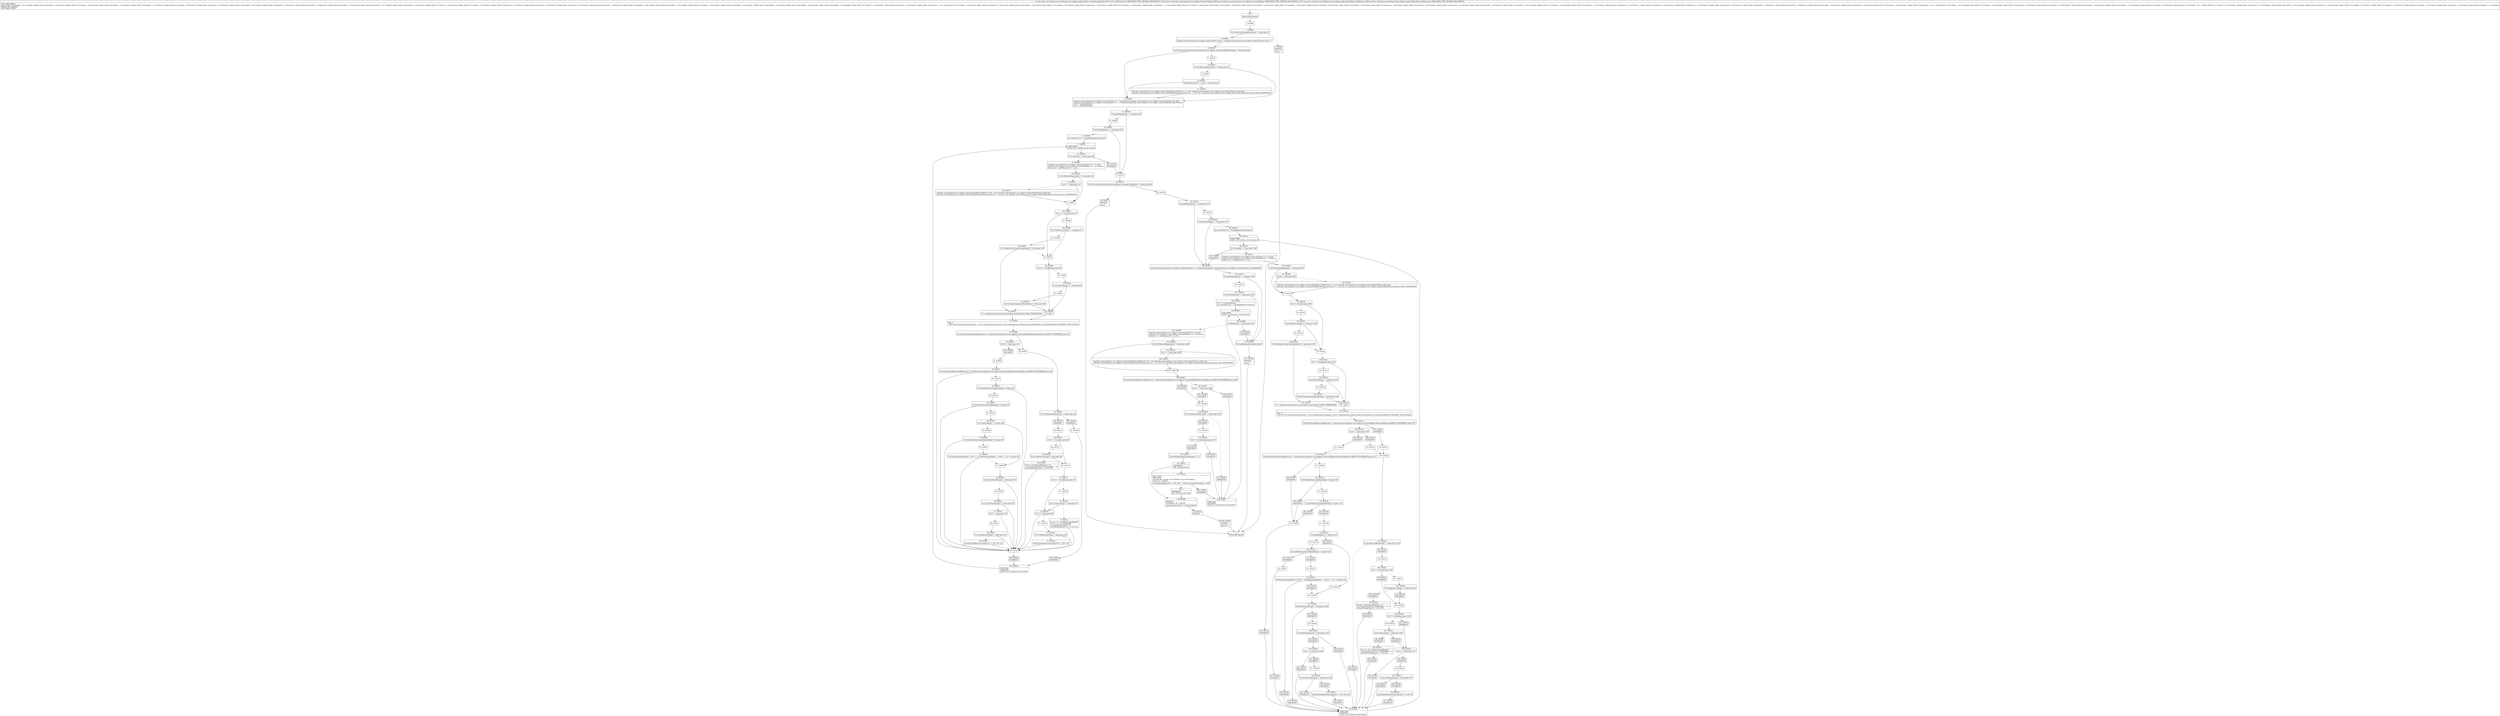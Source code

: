 digraph "CFG forandroidx.constraintlayout.core.widgets.analyzer.Direct.verticalSolvingPass(ILandroidx\/constraintlayout\/core\/widgets\/ConstraintWidget;Landroidx\/constraintlayout\/core\/widgets\/analyzer\/BasicMeasure$Measurer;)V" {
Node_0 [shape=record,label="{0\:\ ?|MTH_ENTER_BLOCK\l}"];
Node_2 [shape=record,label="{2\:\ 0x0000}"];
Node_3 [shape=record,label="{3\:\ 0x0008|if (r19.isVerticalSolvingPassDone() == false) goto L5\l}"];
Node_4 [shape=record,label="{4\:\ 0x000a|RETURN\l|return\l}"];
Node_1 [shape=record,label="{1\:\ ?|MTH_EXIT_BLOCK\l}"];
Node_5 [shape=record,label="{5\:\ 0x000b|androidx.constraintlayout.core.widgets.analyzer.Direct.vcount = androidx.constraintlayout.core.widgets.analyzer.Direct.vcount + 1\l}"];
Node_6 [shape=record,label="{6\:\ 0x0013|if ((r19 instanceof androidx.constraintlayout.core.widgets.ConstraintWidgetContainer) != false) goto L12\l}"];
Node_7 [shape=record,label="{7\:\ 0x0015}"];
Node_8 [shape=record,label="{8\:\ 0x0019|if (r19.isMeasureRequested() == false) goto L12\l}"];
Node_9 [shape=record,label="{9\:\ 0x001b}"];
Node_10 [shape=record,label="{10\:\ 0x0021|if (canMeasure(r18 + 1, r19) == false) goto L12\l}"];
Node_11 [shape=record,label="{11\:\ 0x0023|androidx.constraintlayout.core.widgets.analyzer.BasicMeasure$Measure r2 = new androidx.constraintlayout.core.widgets.analyzer.BasicMeasure.Measure()\landroidx.constraintlayout.core.widgets.ConstraintWidgetContainer.measure(r18 + 1, r19, r20, r2, androidx.constraintlayout.core.widgets.analyzer.BasicMeasure.Measure.SELF_DIMENSIONS)\l}"];
Node_12 [shape=record,label="{12\:\ 0x002f|androidx.constraintlayout.core.widgets.ConstraintAnchor r2 = r19.getAnchor(androidx.constraintlayout.core.widgets.ConstraintAnchor.Type.TOP)\landroidx.constraintlayout.core.widgets.ConstraintAnchor r4 = r19.getAnchor(androidx.constraintlayout.core.widgets.ConstraintAnchor.Type.BOTTOM)\lint r5 = r2.getFinalValue()\lint r6 = r4.getFinalValue()\l}"];
Node_13 [shape=record,label="{13\:\ 0x0049|if (r2.getDependents() == null) goto L85\l}"];
Node_14 [shape=record,label="{14\:\ 0x004b}"];
Node_15 [shape=record,label="{15\:\ 0x004f|if (r2.hasFinalValue() == false) goto L85\l}"];
Node_16 [shape=record,label="{16\:\ 0x0051|java.util.Iterator r7 = r2.getDependents().iterator()\l}"];
Node_17 [shape=record,label="{17\:\ 0x0059|LOOP_START\lLOOP:0: B:17:0x0059\-\>B:187:0x0059\l}"];
Node_18 [shape=record,label="{18\:\ 0x005d|if (r7.hasNext() == false) goto L84\l}"];
Node_19 [shape=record,label="{19\:\ 0x005f|androidx.constraintlayout.core.widgets.ConstraintAnchor r11 = r7.next()\landroidx.constraintlayout.core.widgets.ConstraintWidget r12 = r11.mOwner\lboolean r15 = canMeasure(r18 + 1, r12)\l}"];
Node_20 [shape=record,label="{20\:\ 0x0073|if (r12.isMeasureRequested() == false) goto L23\l}"];
Node_21 [shape=record,label="{21\:\ 0x0075|if (r15 == false) goto L23\l}"];
Node_22 [shape=record,label="{22\:\ 0x0077|androidx.constraintlayout.core.widgets.analyzer.BasicMeasure$Measure r16 = new androidx.constraintlayout.core.widgets.analyzer.BasicMeasure.Measure()\landroidx.constraintlayout.core.widgets.ConstraintWidgetContainer.measure(r18 + 1, r12, r20, r16, androidx.constraintlayout.core.widgets.analyzer.BasicMeasure.Measure.SELF_DIMENSIONS)\l}"];
Node_23 [shape=record,label="{23\:\ 0x0087}"];
Node_24 [shape=record,label="{24\:\ 0x0089|if (r11 != r12.mTop) goto L77\l}"];
Node_25 [shape=record,label="{25\:\ 0x008b}"];
Node_26 [shape=record,label="{26\:\ 0x008f|if (r12.mBottom.mTarget == null) goto L77\l}"];
Node_27 [shape=record,label="{27\:\ 0x0091}"];
Node_28 [shape=record,label="{28\:\ 0x0099|if (r12.mBottom.mTarget.hasFinalValue() != false) goto L29\l}"];
Node_35 [shape=record,label="{35\:\ 0x00af|r3 = androidx.constraintlayout.core.widgets.analyzer.Direct.EARLY_TERMINATION\l}"];
Node_37 [shape=record,label="{37\:\ 0x00b2|PHI: r3 \l  PHI: (r3v16 'bothConnected' boolean) = (r3v10 'bothConnected' boolean), (r3v19 'bothConnected' boolean) binds: [B:36:0x00b1, B:35:0x00af] A[DONT_GENERATE, DONT_INLINE]\l}"];
Node_38 [shape=record,label="{38\:\ 0x00b8|if (r12.getVerticalDimensionBehaviour() != androidx.constraintlayout.core.widgets.ConstraintWidget.DimensionBehaviour.MATCH_CONSTRAINT) goto L57\l}"];
Node_39 [shape=record,label="{39\:\ 0x00ba|if (r15 == false) goto L33\l}"];
Node_185 [shape=record,label="{185\:\ 0x00bd|SYNTHETIC\l}"];
Node_41 [shape=record,label="{41\:\ 0x00bd}"];
Node_42 [shape=record,label="{42\:\ 0x00c3|if (r12.getVerticalDimensionBehaviour() != androidx.constraintlayout.core.widgets.ConstraintWidget.DimensionBehaviour.MATCH_CONSTRAINT) goto L54\l}"];
Node_43 [shape=record,label="{43\:\ 0x00c5}"];
Node_44 [shape=record,label="{44\:\ 0x00c7|if (r12.mMatchConstraintMaxHeight \< 0) goto L54\l}"];
Node_45 [shape=record,label="{45\:\ 0x00c9}"];
Node_46 [shape=record,label="{46\:\ 0x00cb|if (r12.mMatchConstraintMinHeight \< 0) goto L54\l}"];
Node_47 [shape=record,label="{47\:\ 0x00cd}"];
Node_48 [shape=record,label="{48\:\ 0x00d1|if (r12.getVisibility() == 8) goto L46\l}"];
Node_49 [shape=record,label="{49\:\ 0x00d3}"];
Node_50 [shape=record,label="{50\:\ 0x00d5|if (r12.mMatchConstraintDefaultHeight != 0) goto L54\l}"];
Node_51 [shape=record,label="{51\:\ 0x00d7}"];
Node_52 [shape=record,label="{52\:\ 0x00de|if ((r12.getDimensionRatio() \> 0.0f ? 1 : (r12.getDimensionRatio() == 0.0f ? 0 : \-1)) != 0) goto L54\l}"];
Node_53 [shape=record,label="{53\:\ 0x00e0}"];
Node_54 [shape=record,label="{54\:\ 0x00e4|if (r12.isInVerticalChain() != false) goto L54\l}"];
Node_55 [shape=record,label="{55\:\ 0x00e6}"];
Node_56 [shape=record,label="{56\:\ 0x00ea|if (r12.isInVirtualLayout() != false) goto L54\l}"];
Node_57 [shape=record,label="{57\:\ 0x00ec|if (r3 == false) goto L54\l}"];
Node_58 [shape=record,label="{58\:\ 0x00ee}"];
Node_59 [shape=record,label="{59\:\ 0x00f2|if (r12.isInVerticalChain() != false) goto L54\l}"];
Node_60 [shape=record,label="{60\:\ 0x00f4|solveVerticalMatchConstraint(r18 + 1, r19, r20, r12)\l}"];
Node_78 [shape=record,label="{78\:\ 0x0150}"];
Node_188 [shape=record,label="{188\:\ 0x0059|SYNTHETIC\l}"];
Node_187 [shape=record,label="{187\:\ 0x0059|LOOP_END\lSYNTHETIC\lLOOP:0: B:17:0x0059\-\>B:187:0x0059\l}"];
Node_61 [shape=record,label="{61\:\ 0x00fa}"];
Node_62 [shape=record,label="{62\:\ 0x00fe|if (r12.isMeasureRequested() == false) goto L62\l}"];
Node_184 [shape=record,label="{184\:\ 0x0100|SYNTHETIC\l}"];
Node_63 [shape=record,label="{63\:\ 0x0100}"];
Node_189 [shape=record,label="{189\:\ 0x0059|SYNTHETIC\l}"];
Node_186 [shape=record,label="{186\:\ 0x0103|SYNTHETIC\l}"];
Node_64 [shape=record,label="{64\:\ 0x0103}"];
Node_65 [shape=record,label="{65\:\ 0x0105|if (r11 != r12.mTop) goto L68\l}"];
Node_66 [shape=record,label="{66\:\ 0x0107}"];
Node_67 [shape=record,label="{67\:\ 0x010b|if (r12.mBottom.mTarget != null) goto L68\l}"];
Node_68 [shape=record,label="{68\:\ 0x010d|int r8 = r12.mTop.getMargin() + r5\lr12.setFinalVertical(r8, r12.getHeight() + r8)\lverticalSolvingPass(r18 + 1, r12, r20)\l}"];
Node_69 [shape=record,label="{69\:\ 0x0122}"];
Node_70 [shape=record,label="{70\:\ 0x0124|if (r11 != r12.mBottom) goto L73\l}"];
Node_71 [shape=record,label="{71\:\ 0x0126}"];
Node_72 [shape=record,label="{72\:\ 0x012a|if (r12.mTop.mTarget != null) goto L73\l}"];
Node_73 [shape=record,label="{73\:\ 0x012c|int r8 = r5 \- r12.mBottom.getMargin()\lint r10 = r8 \- r12.getHeight()\lr12.setFinalVertical(r10, r8)\lverticalSolvingPass(r18 + 1, r12, r20)\l}"];
Node_74 [shape=record,label="{74\:\ 0x0143|if (r3 == false) goto L54\l}"];
Node_75 [shape=record,label="{75\:\ 0x0145}"];
Node_76 [shape=record,label="{76\:\ 0x0149|if (r12.isInVerticalChain() != false) goto L54\l}"];
Node_77 [shape=record,label="{77\:\ 0x014b|solveVerticalCenterConstraints(r18 + 1, r20, r12)\l}"];
Node_29 [shape=record,label="{29\:\ 0x009b}"];
Node_30 [shape=record,label="{30\:\ 0x009d|if (r11 != r12.mBottom) goto L83\l}"];
Node_31 [shape=record,label="{31\:\ 0x009f}"];
Node_32 [shape=record,label="{32\:\ 0x00a3|if (r12.mTop.mTarget == null) goto L83\l}"];
Node_33 [shape=record,label="{33\:\ 0x00a5}"];
Node_34 [shape=record,label="{34\:\ 0x00ad|if (r12.mTop.mTarget.hasFinalValue() == false) goto L83\l}"];
Node_36 [shape=record,label="{36\:\ 0x00b1|r3 = false\l}"];
Node_183 [shape=record,label="{183\:\ 0x0153|SYNTHETIC\l}"];
Node_79 [shape=record,label="{79\:\ 0x0153}"];
Node_80 [shape=record,label="{80\:\ 0x0155|if ((r19 instanceof androidx.constraintlayout.core.widgets.Guideline) == false) goto L88\l}"];
Node_81 [shape=record,label="{81\:\ 0x0157|RETURN\l|return\l}"];
Node_82 [shape=record,label="{82\:\ 0x0158}"];
Node_83 [shape=record,label="{83\:\ 0x015c|if (r4.getDependents() == null) goto L197\l}"];
Node_84 [shape=record,label="{84\:\ 0x015e}"];
Node_85 [shape=record,label="{85\:\ 0x0162|if (r4.hasFinalValue() == false) goto L197\l}"];
Node_86 [shape=record,label="{86\:\ 0x0164|java.util.Iterator r3 = r4.getDependents().iterator()\l}"];
Node_87 [shape=record,label="{87\:\ 0x016c|LOOP_START\lLOOP:1: B:87:0x016c\-\>B:215:0x016c\l}"];
Node_88 [shape=record,label="{88\:\ 0x0170|if (r3.hasNext() == false) goto L196\l}"];
Node_89 [shape=record,label="{89\:\ 0x0172|androidx.constraintlayout.core.widgets.ConstraintAnchor r7 = r3.next()\landroidx.constraintlayout.core.widgets.ConstraintWidget r8 = r7.mOwner\lboolean r10 = canMeasure(r18 + 1, r8)\l}"];
Node_90 [shape=record,label="{90\:\ 0x0184|if (r8.isMeasureRequested() == false) goto L99\l}"];
Node_91 [shape=record,label="{91\:\ 0x0186|if (r10 == false) goto L99\l}"];
Node_92 [shape=record,label="{92\:\ 0x0188|androidx.constraintlayout.core.widgets.analyzer.BasicMeasure$Measure r11 = new androidx.constraintlayout.core.widgets.analyzer.BasicMeasure.Measure()\landroidx.constraintlayout.core.widgets.ConstraintWidgetContainer.measure(r18 + 1, r8, r20, r11, androidx.constraintlayout.core.widgets.analyzer.BasicMeasure.Measure.SELF_DIMENSIONS)\l}"];
Node_93 [shape=record,label="{93\:\ 0x0194}"];
Node_94 [shape=record,label="{94\:\ 0x0198|if (r7 != r8.mTop) goto L189\l}"];
Node_95 [shape=record,label="{95\:\ 0x019a}"];
Node_96 [shape=record,label="{96\:\ 0x019e|if (r8.mBottom.mTarget == null) goto L189\l}"];
Node_97 [shape=record,label="{97\:\ 0x01a0}"];
Node_98 [shape=record,label="{98\:\ 0x01a8|if (r8.mBottom.mTarget.hasFinalValue() != false) goto L105\l}"];
Node_105 [shape=record,label="{105\:\ 0x01be|r13 = androidx.constraintlayout.core.widgets.analyzer.Direct.EARLY_TERMINATION\l}"];
Node_107 [shape=record,label="{107\:\ 0x01c1|PHI: r13 \l  PHI: (r13v10 'bothConnected' boolean) = (r13v4 'bothConnected' boolean), (r13v11 'bothConnected' boolean) binds: [B:106:0x01c0, B:105:0x01be] A[DONT_GENERATE, DONT_INLINE]\l}"];
Node_108 [shape=record,label="{108\:\ 0x01c7|if (r8.getVerticalDimensionBehaviour() != androidx.constraintlayout.core.widgets.ConstraintWidget.DimensionBehaviour.MATCH_CONSTRAINT) goto L187\l}"];
Node_109 [shape=record,label="{109\:\ 0x01c9|if (r10 == false) goto L109\l}"];
Node_190 [shape=record,label="{190\:\ 0x01cd|SYNTHETIC\l}"];
Node_111 [shape=record,label="{111\:\ 0x01cd}"];
Node_112 [shape=record,label="{112\:\ 0x01d3|if (r8.getVerticalDimensionBehaviour() != androidx.constraintlayout.core.widgets.ConstraintWidget.DimensionBehaviour.MATCH_CONSTRAINT) goto L153\l}"];
Node_113 [shape=record,label="{113\:\ 0x01d5}"];
Node_114 [shape=record,label="{114\:\ 0x01d7|if (r8.mMatchConstraintMaxHeight \< 0) goto L152\l}"];
Node_115 [shape=record,label="{115\:\ 0x01d9}"];
Node_116 [shape=record,label="{116\:\ 0x01db|if (r8.mMatchConstraintMinHeight \< 0) goto L116\l}"];
Node_205 [shape=record,label="{205\:\ 0x020f|SYNTHETIC\l}"];
Node_134 [shape=record,label="{134\:\ 0x020f}"];
Node_216 [shape=record,label="{216\:\ 0x016c|SYNTHETIC\l}"];
Node_215 [shape=record,label="{215\:\ 0x016c|LOOP_END\lSYNTHETIC\lLOOP:1: B:87:0x016c\-\>B:215:0x016c\l}"];
Node_214 [shape=record,label="{214\:\ 0x01dd|SYNTHETIC\l}"];
Node_117 [shape=record,label="{117\:\ 0x01dd}"];
Node_118 [shape=record,label="{118\:\ 0x01e1|if (r8.getVisibility() == 8) goto L150\l}"];
Node_119 [shape=record,label="{119\:\ 0x01e3}"];
Node_120 [shape=record,label="{120\:\ 0x01e5|if (r8.mMatchConstraintDefaultHeight != 0) goto L125\l}"];
Node_207 [shape=record,label="{207\:\ 0x01f1|SYNTHETIC\l}"];
Node_124 [shape=record,label="{124\:\ 0x01f1}"];
Node_217 [shape=record,label="{217\:\ 0x016c|SYNTHETIC\l}"];
Node_213 [shape=record,label="{213\:\ 0x01e7|SYNTHETIC\l}"];
Node_121 [shape=record,label="{121\:\ 0x01e7}"];
Node_122 [shape=record,label="{122\:\ 0x01ee|if ((r8.getDimensionRatio() \> 0.0f ? 1 : (r8.getDimensionRatio() == 0.0f ? 0 : \-1)) != 0) goto L149\l}"];
Node_208 [shape=record,label="{208\:\ 0x01f5|SYNTHETIC\l}"];
Node_126 [shape=record,label="{126\:\ 0x01f5}"];
Node_127 [shape=record,label="{127\:\ 0x01f9|if (r8.isInVerticalChain() != false) goto L148\l}"];
Node_209 [shape=record,label="{209\:\ 0x01fb|SYNTHETIC\l}"];
Node_128 [shape=record,label="{128\:\ 0x01fb}"];
Node_129 [shape=record,label="{129\:\ 0x01ff|if (r8.isInVirtualLayout() != false) goto L147\l}"];
Node_210 [shape=record,label="{210\:\ 0x0201|SYNTHETIC\l}"];
Node_130 [shape=record,label="{130\:\ 0x0201|if (r13 == false) goto L146\l}"];
Node_211 [shape=record,label="{211\:\ 0x0203|SYNTHETIC\l}"];
Node_131 [shape=record,label="{131\:\ 0x0203}"];
Node_132 [shape=record,label="{132\:\ 0x0207|if (r8.isInVerticalChain() != false) goto L145\l}"];
Node_212 [shape=record,label="{212\:\ 0x0209|SYNTHETIC\l}"];
Node_133 [shape=record,label="{133\:\ 0x0209|solveVerticalMatchConstraint(r18 + 1, r19, r20, r8)\l}"];
Node_223 [shape=record,label="{223\:\ 0x016c|SYNTHETIC\l}"];
Node_222 [shape=record,label="{222\:\ 0x016c|SYNTHETIC\l}"];
Node_221 [shape=record,label="{221\:\ 0x016c|SYNTHETIC\l}"];
Node_220 [shape=record,label="{220\:\ 0x016c|SYNTHETIC\l}"];
Node_219 [shape=record,label="{219\:\ 0x016c|SYNTHETIC\l}"];
Node_218 [shape=record,label="{218\:\ 0x016c|SYNTHETIC\l}"];
Node_206 [shape=record,label="{206\:\ 0x01f4|SYNTHETIC\l}"];
Node_125 [shape=record,label="{125\:\ 0x01f4}"];
Node_204 [shape=record,label="{204\:\ 0x020f|SYNTHETIC\l}"];
Node_203 [shape=record,label="{203\:\ 0x020f|SYNTHETIC\l}"];
Node_202 [shape=record,label="{202\:\ 0x01cb|SYNTHETIC\l}"];
Node_110 [shape=record,label="{110\:\ 0x01cb}"];
Node_136 [shape=record,label="{136\:\ 0x0212}"];
Node_137 [shape=record,label="{137\:\ 0x0216|if (r8.isMeasureRequested() == false) goto L158\l}"];
Node_191 [shape=record,label="{191\:\ 0x021a|SYNTHETIC\l}"];
Node_139 [shape=record,label="{139\:\ 0x021a}"];
Node_140 [shape=record,label="{140\:\ 0x021c|if (r7 != r8.mTop) goto L185\l}"];
Node_141 [shape=record,label="{141\:\ 0x021e}"];
Node_142 [shape=record,label="{142\:\ 0x0222|if (r8.mBottom.mTarget != null) goto L163\l}"];
Node_194 [shape=record,label="{194\:\ 0x0239|SYNTHETIC\l}"];
Node_144 [shape=record,label="{144\:\ 0x0239}"];
Node_145 [shape=record,label="{145\:\ 0x023b|if (r7 != r8.mBottom) goto L181\l}"];
Node_146 [shape=record,label="{146\:\ 0x023d}"];
Node_147 [shape=record,label="{147\:\ 0x0241|if (r8.mTop.mTarget != null) goto L168\l}"];
Node_195 [shape=record,label="{195\:\ 0x025a|SYNTHETIC\l}"];
Node_149 [shape=record,label="{149\:\ 0x025a|if (r13 == false) goto L177\l}"];
Node_199 [shape=record,label="{199\:\ 0x025c|SYNTHETIC\l}"];
Node_150 [shape=record,label="{150\:\ 0x025c}"];
Node_151 [shape=record,label="{151\:\ 0x0260|if (r8.isInVerticalChain() != false) goto L176\l}"];
Node_200 [shape=record,label="{200\:\ 0x0262|SYNTHETIC\l}"];
Node_152 [shape=record,label="{152\:\ 0x0262|solveVerticalCenterConstraints(r18 + 1, r20, r8)\l}"];
Node_227 [shape=record,label="{227\:\ 0x016c|SYNTHETIC\l}"];
Node_226 [shape=record,label="{226\:\ 0x016c|SYNTHETIC\l}"];
Node_225 [shape=record,label="{225\:\ 0x016c|SYNTHETIC\l}"];
Node_198 [shape=record,label="{198\:\ 0x0243|SYNTHETIC\l}"];
Node_148 [shape=record,label="{148\:\ 0x0243|int r12 = r6 \- r8.mBottom.getMargin()\lr8.setFinalVertical(r12 \- r8.getHeight(), r12)\lverticalSolvingPass(r18 + 1, r8, r20)\l}"];
Node_228 [shape=record,label="{228\:\ 0x016c|SYNTHETIC\l}"];
Node_197 [shape=record,label="{197\:\ 0x025a|SYNTHETIC\l}"];
Node_196 [shape=record,label="{196\:\ 0x0224|SYNTHETIC\l}"];
Node_143 [shape=record,label="{143\:\ 0x0224|int r14 = r8.mTop.getMargin() + r6\lr8.setFinalVertical(r14, r8.getHeight() + r14)\lverticalSolvingPass(r18 + 1, r8, r20)\l}"];
Node_229 [shape=record,label="{229\:\ 0x016c|SYNTHETIC\l}"];
Node_193 [shape=record,label="{193\:\ 0x0239|SYNTHETIC\l}"];
Node_224 [shape=record,label="{224\:\ 0x016c|SYNTHETIC\l}"];
Node_201 [shape=record,label="{201\:\ 0x0211|SYNTHETIC\l}"];
Node_135 [shape=record,label="{135\:\ 0x0211}"];
Node_99 [shape=record,label="{99\:\ 0x01aa}"];
Node_100 [shape=record,label="{100\:\ 0x01ac|if (r7 != r8.mBottom) goto L195\l}"];
Node_101 [shape=record,label="{101\:\ 0x01ae}"];
Node_102 [shape=record,label="{102\:\ 0x01b2|if (r8.mTop.mTarget == null) goto L195\l}"];
Node_103 [shape=record,label="{103\:\ 0x01b4}"];
Node_104 [shape=record,label="{104\:\ 0x01bc|if (r8.mTop.mTarget.hasFinalValue() == false) goto L195\l}"];
Node_106 [shape=record,label="{106\:\ 0x01c0|r13 = false\l}"];
Node_192 [shape=record,label="{192\:\ 0x0269|SYNTHETIC\l}"];
Node_154 [shape=record,label="{154\:\ 0x0269|androidx.constraintlayout.core.widgets.ConstraintAnchor r3 = r19.getAnchor(androidx.constraintlayout.core.widgets.ConstraintAnchor.Type.BASELINE)\l}"];
Node_155 [shape=record,label="{155\:\ 0x0273|if (r3.getDependents() == null) goto L232\l}"];
Node_156 [shape=record,label="{156\:\ 0x0275}"];
Node_157 [shape=record,label="{157\:\ 0x0279|if (r3.hasFinalValue() == false) goto L232\l}"];
Node_158 [shape=record,label="{158\:\ 0x027b|int r7 = r3.getFinalValue()\ljava.util.Iterator r8 = r3.getDependents().iterator()\l}"];
Node_159 [shape=record,label="{159\:\ 0x0287|LOOP_START\lLOOP:2: B:159:0x0287\-\>B:235:0x0287\l}"];
Node_160 [shape=record,label="{160\:\ 0x028b|if (r8.hasNext() == false) goto L231\l}"];
Node_161 [shape=record,label="{161\:\ 0x028d|androidx.constraintlayout.core.widgets.ConstraintAnchor r9 = r8.next()\landroidx.constraintlayout.core.widgets.ConstraintWidget r10 = r9.mOwner\lboolean r11 = canMeasure(r18 + 1, r10)\l}"];
Node_162 [shape=record,label="{162\:\ 0x029f|if (r10.isMeasureRequested() == false) goto L208\l}"];
Node_163 [shape=record,label="{163\:\ 0x02a1|if (r11 == false) goto L208\l}"];
Node_164 [shape=record,label="{164\:\ 0x02a3|androidx.constraintlayout.core.widgets.analyzer.BasicMeasure$Measure r12 = new androidx.constraintlayout.core.widgets.analyzer.BasicMeasure.Measure()\landroidx.constraintlayout.core.widgets.ConstraintWidgetContainer.measure(r18 + 1, r10, r20, r12, androidx.constraintlayout.core.widgets.analyzer.BasicMeasure.Measure.SELF_DIMENSIONS)\l}"];
Node_165 [shape=record,label="{165\:\ 0x02af}"];
Node_166 [shape=record,label="{166\:\ 0x02b5|if (r10.getVerticalDimensionBehaviour() != androidx.constraintlayout.core.widgets.ConstraintWidget.DimensionBehaviour.MATCH_CONSTRAINT) goto L230\l}"];
Node_167 [shape=record,label="{167\:\ 0x02b7|if (r11 == false) goto L229\l}"];
Node_231 [shape=record,label="{231\:\ 0x02b9|SYNTHETIC\l}"];
Node_168 [shape=record,label="{168\:\ 0x02b9}"];
Node_169 [shape=record,label="{169\:\ 0x02bd|if (r10.isMeasureRequested() == false) goto L214\l}"];
Node_233 [shape=record,label="{233\:\ 0x02c0|SYNTHETIC\l}"];
Node_171 [shape=record,label="{171\:\ 0x02c0}"];
Node_172 [shape=record,label="{172\:\ 0x02c2|if (r9 != r10.mBaseline) goto L227\l}"];
Node_234 [shape=record,label="{234\:\ 0x02c4|SYNTHETIC\l}"];
Node_173 [shape=record,label="{173\:\ 0x02c4|r10.setFinalBaseline(r9.getMargin() + r7)\l}"];
Node_181 [shape=record,label="{181\:\ 0x02ce|SYNTHETIC\lEXC_TOP_SPLITTER\l}"];
Node_174 [shape=record,label="{174\:\ 0x02ce|TRY_ENTER\lTRY_LEAVE\lTryCatch #0 \{, blocks: (B:174:0x02ce), top: B:181:0x02ce \}\lCatch: all \-\> 0x02d6\l|verticalSolvingPass(r18 + 1, r10, r20)     \/\/ Catch: java.lang.Throwable \-\> L2d6\l}"];
Node_182 [shape=record,label="{182\:\ ?|SYNTHETIC\lEXC_BOTTOM_SPLITTER\l}"];
Node_239 [shape=record,label="{239\:\ 0x0287|SYNTHETIC\l}"];
Node_235 [shape=record,label="{235\:\ 0x0287|LOOP_END\lSYNTHETIC\lLOOP:2: B:159:0x0287\-\>B:235:0x0287\l}"];
Node_178 [shape=record,label="{178\:\ 0x02d6|REMOVE\lExcHandler: all \-\> 0x02d6\l|java.lang.Throwable r0 = move\-exception\l}"];
Node_179 [shape=record,label="{179\:\ 0x02d7|REMOVE\l}"];
Node_180 [shape=record,label="{180\:\ 0x02d8|REMOVE\l|throw r0\l}"];
Node_238 [shape=record,label="{238\:\ 0x0287|SYNTHETIC\l}"];
Node_237 [shape=record,label="{237\:\ 0x0287|SYNTHETIC\l}"];
Node_236 [shape=record,label="{236\:\ 0x0287|SYNTHETIC\l}"];
Node_230 [shape=record,label="{230\:\ 0x02b9|SYNTHETIC\l}"];
Node_232 [shape=record,label="{232\:\ 0x02d2|SYNTHETIC\l}"];
Node_176 [shape=record,label="{176\:\ 0x02d2|r19.markVerticalSolvingPassDone()\l}"];
Node_177 [shape=record,label="{177\:\ 0x02d5|RETURN\l|return\l}"];
MethodNode[shape=record,label="{private static void androidx.constraintlayout.core.widgets.analyzer.Direct.verticalSolvingPass((r18v0 'level' int A[D('level' int), IMMUTABLE_TYPE, METHOD_ARGUMENT]), (r19v0 'layout' androidx.constraintlayout.core.widgets.ConstraintWidget A[D('layout' androidx.constraintlayout.core.widgets.ConstraintWidget), IMMUTABLE_TYPE, METHOD_ARGUMENT]), (r20v0 'measurer' androidx.constraintlayout.core.widgets.analyzer.BasicMeasure$Measurer A[D('measurer' androidx.constraintlayout.core.widgets.analyzer.BasicMeasure$Measurer), IMMUTABLE_TYPE, METHOD_ARGUMENT]))  | USE_LINES_HINTS\lBACK_EDGE: B:78:0x0150 \-\> B:17:0x0059, CROSS_EDGE: B:59:0x00f2 \-\> B:78:0x0150, CROSS_EDGE: B:57:0x00ec \-\> B:78:0x0150, CROSS_EDGE: B:56:0x00ea \-\> B:78:0x0150, CROSS_EDGE: B:54:0x00e4 \-\> B:78:0x0150, CROSS_EDGE: B:52:0x00de \-\> B:78:0x0150, CROSS_EDGE: B:50:0x00d5 \-\> B:78:0x0150, CROSS_EDGE: B:48:0x00d1 \-\> B:53:0x00e0, CROSS_EDGE: B:46:0x00cb \-\> B:78:0x0150, CROSS_EDGE: B:44:0x00c7 \-\> B:78:0x0150, CROSS_EDGE: B:42:0x00c3 \-\> B:78:0x0150, BACK_EDGE: B:63:0x0100 \-\> B:17:0x0059, CROSS_EDGE: B:68:0x010d \-\> B:78:0x0150, CROSS_EDGE: B:73:0x012c \-\> B:78:0x0150, CROSS_EDGE: B:77:0x014b \-\> B:78:0x0150, CROSS_EDGE: B:76:0x0149 \-\> B:78:0x0150, CROSS_EDGE: B:74:0x0143 \-\> B:78:0x0150, CROSS_EDGE: B:70:0x0124 \-\> B:74:0x0143, CROSS_EDGE: B:65:0x0105 \-\> B:69:0x0122, CROSS_EDGE: B:38:0x00b8 \-\> B:61:0x00fa, CROSS_EDGE: B:36:0x00b1 \-\> B:37:0x00b2, CROSS_EDGE: B:32:0x00a3 \-\> B:36:0x00b1, CROSS_EDGE: B:30:0x009d \-\> B:36:0x00b1, CROSS_EDGE: B:28:0x0099 \-\> B:35:0x00af, CROSS_EDGE: B:26:0x008f \-\> B:29:0x009b, CROSS_EDGE: B:24:0x0089 \-\> B:29:0x009b, CROSS_EDGE: B:21:0x0075 \-\> B:23:0x0087, CROSS_EDGE: B:20:0x0073 \-\> B:23:0x0087, CROSS_EDGE: B:81:0x0157 \-\> B:1:?, BACK_EDGE: B:143:0x0224 \-\> B:87:0x016c, BACK_EDGE: B:148:0x0243 \-\> B:87:0x016c, BACK_EDGE: B:152:0x0262 \-\> B:87:0x016c, BACK_EDGE: B:151:0x0260 \-\> B:87:0x016c, BACK_EDGE: B:149:0x025a \-\> B:87:0x016c, CROSS_EDGE: B:145:0x023b \-\> B:149:0x025a, CROSS_EDGE: B:140:0x021c \-\> B:144:0x0239, BACK_EDGE: B:137:0x0216 \-\> B:87:0x016c, BACK_EDGE: B:133:0x0209 \-\> B:87:0x016c, BACK_EDGE: B:132:0x0207 \-\> B:87:0x016c, BACK_EDGE: B:130:0x0201 \-\> B:87:0x016c, BACK_EDGE: B:129:0x01ff \-\> B:87:0x016c, BACK_EDGE: B:127:0x01f9 \-\> B:87:0x016c, BACK_EDGE: B:122:0x01ee \-\> B:87:0x016c, BACK_EDGE: B:124:0x01f1 \-\> B:87:0x016c, CROSS_EDGE: B:125:0x01f4 \-\> B:126:0x01f5, BACK_EDGE: B:134:0x020f \-\> B:87:0x016c, CROSS_EDGE: B:114:0x01d7 \-\> B:134:0x020f, CROSS_EDGE: B:112:0x01d3 \-\> B:134:0x020f, CROSS_EDGE: B:135:0x0211 \-\> B:136:0x0212, CROSS_EDGE: B:106:0x01c0 \-\> B:107:0x01c1, CROSS_EDGE: B:102:0x01b2 \-\> B:106:0x01c0, CROSS_EDGE: B:100:0x01ac \-\> B:106:0x01c0, CROSS_EDGE: B:98:0x01a8 \-\> B:105:0x01be, CROSS_EDGE: B:96:0x019e \-\> B:99:0x01aa, CROSS_EDGE: B:94:0x0198 \-\> B:99:0x01aa, CROSS_EDGE: B:91:0x0186 \-\> B:93:0x0194, CROSS_EDGE: B:90:0x0184 \-\> B:93:0x0194, BACK_EDGE: B:174:0x02ce \-\> B:159:0x0287, CROSS_EDGE: B:180:0x02d8 \-\> B:1:?, CROSS_EDGE: B:181:0x02ce \-\> B:178:0x02d6, BACK_EDGE: B:172:0x02c2 \-\> B:159:0x0287, BACK_EDGE: B:169:0x02bd \-\> B:159:0x0287, BACK_EDGE: B:167:0x02b7 \-\> B:159:0x0287, CROSS_EDGE: B:166:0x02b5 \-\> B:168:0x02b9, CROSS_EDGE: B:163:0x02a1 \-\> B:165:0x02af, CROSS_EDGE: B:162:0x029f \-\> B:165:0x02af, CROSS_EDGE: B:177:0x02d5 \-\> B:1:?, CROSS_EDGE: B:157:0x0279 \-\> B:176:0x02d2, CROSS_EDGE: B:155:0x0273 \-\> B:176:0x02d2, CROSS_EDGE: B:85:0x0162 \-\> B:154:0x0269, CROSS_EDGE: B:83:0x015c \-\> B:154:0x0269, CROSS_EDGE: B:15:0x004f \-\> B:79:0x0153, CROSS_EDGE: B:13:0x0049 \-\> B:79:0x0153, CROSS_EDGE: B:10:0x0021 \-\> B:12:0x002f, CROSS_EDGE: B:8:0x0019 \-\> B:12:0x002f, CROSS_EDGE: B:6:0x0013 \-\> B:12:0x002f\lINLINE_NOT_NEEDED\lTYPE_VARS: EMPTY\l}"];
MethodNode -> Node_0;Node_0 -> Node_2;
Node_2 -> Node_3;
Node_3 -> Node_4[style=dashed];
Node_3 -> Node_5;
Node_4 -> Node_1;
Node_5 -> Node_6;
Node_6 -> Node_7[style=dashed];
Node_6 -> Node_12;
Node_7 -> Node_8;
Node_8 -> Node_9[style=dashed];
Node_8 -> Node_12;
Node_9 -> Node_10;
Node_10 -> Node_11[style=dashed];
Node_10 -> Node_12;
Node_11 -> Node_12;
Node_12 -> Node_13;
Node_13 -> Node_14[style=dashed];
Node_13 -> Node_79;
Node_14 -> Node_15;
Node_15 -> Node_16[style=dashed];
Node_15 -> Node_79;
Node_16 -> Node_17;
Node_17 -> Node_18;
Node_18 -> Node_19[style=dashed];
Node_18 -> Node_183;
Node_19 -> Node_20;
Node_20 -> Node_21[style=dashed];
Node_20 -> Node_23;
Node_21 -> Node_22[style=dashed];
Node_21 -> Node_23;
Node_22 -> Node_23;
Node_23 -> Node_24;
Node_24 -> Node_25[style=dashed];
Node_24 -> Node_29;
Node_25 -> Node_26;
Node_26 -> Node_27[style=dashed];
Node_26 -> Node_29;
Node_27 -> Node_28;
Node_28 -> Node_29[style=dashed];
Node_28 -> Node_35;
Node_35 -> Node_37;
Node_37 -> Node_38;
Node_38 -> Node_39[style=dashed];
Node_38 -> Node_61;
Node_39 -> Node_61[style=dashed];
Node_39 -> Node_185;
Node_185 -> Node_41;
Node_41 -> Node_42;
Node_42 -> Node_43[style=dashed];
Node_42 -> Node_78;
Node_43 -> Node_44;
Node_44 -> Node_45[style=dashed];
Node_44 -> Node_78;
Node_45 -> Node_46;
Node_46 -> Node_47[style=dashed];
Node_46 -> Node_78;
Node_47 -> Node_48;
Node_48 -> Node_49[style=dashed];
Node_48 -> Node_53;
Node_49 -> Node_50;
Node_50 -> Node_51[style=dashed];
Node_50 -> Node_78;
Node_51 -> Node_52;
Node_52 -> Node_53[style=dashed];
Node_52 -> Node_78;
Node_53 -> Node_54;
Node_54 -> Node_55[style=dashed];
Node_54 -> Node_78;
Node_55 -> Node_56;
Node_56 -> Node_57[style=dashed];
Node_56 -> Node_78;
Node_57 -> Node_58[style=dashed];
Node_57 -> Node_78;
Node_58 -> Node_59;
Node_59 -> Node_60[style=dashed];
Node_59 -> Node_78;
Node_60 -> Node_78;
Node_78 -> Node_188;
Node_188 -> Node_187;
Node_187 -> Node_17;
Node_61 -> Node_62;
Node_62 -> Node_184[style=dashed];
Node_62 -> Node_186;
Node_184 -> Node_63;
Node_63 -> Node_189;
Node_189 -> Node_187;
Node_186 -> Node_64;
Node_64 -> Node_65;
Node_65 -> Node_66[style=dashed];
Node_65 -> Node_69;
Node_66 -> Node_67;
Node_67 -> Node_68[style=dashed];
Node_67 -> Node_69;
Node_68 -> Node_78;
Node_69 -> Node_70;
Node_70 -> Node_71[style=dashed];
Node_70 -> Node_74;
Node_71 -> Node_72;
Node_72 -> Node_73[style=dashed];
Node_72 -> Node_74;
Node_73 -> Node_78;
Node_74 -> Node_75[style=dashed];
Node_74 -> Node_78;
Node_75 -> Node_76;
Node_76 -> Node_77[style=dashed];
Node_76 -> Node_78;
Node_77 -> Node_78;
Node_29 -> Node_30;
Node_30 -> Node_31[style=dashed];
Node_30 -> Node_36;
Node_31 -> Node_32;
Node_32 -> Node_33[style=dashed];
Node_32 -> Node_36;
Node_33 -> Node_34;
Node_34 -> Node_35[style=dashed];
Node_34 -> Node_36;
Node_36 -> Node_37;
Node_183 -> Node_79;
Node_79 -> Node_80;
Node_80 -> Node_81[style=dashed];
Node_80 -> Node_82;
Node_81 -> Node_1;
Node_82 -> Node_83;
Node_83 -> Node_84[style=dashed];
Node_83 -> Node_154;
Node_84 -> Node_85;
Node_85 -> Node_86[style=dashed];
Node_85 -> Node_154;
Node_86 -> Node_87;
Node_87 -> Node_88;
Node_88 -> Node_89[style=dashed];
Node_88 -> Node_192;
Node_89 -> Node_90;
Node_90 -> Node_91[style=dashed];
Node_90 -> Node_93;
Node_91 -> Node_92[style=dashed];
Node_91 -> Node_93;
Node_92 -> Node_93;
Node_93 -> Node_94;
Node_94 -> Node_95[style=dashed];
Node_94 -> Node_99;
Node_95 -> Node_96;
Node_96 -> Node_97[style=dashed];
Node_96 -> Node_99;
Node_97 -> Node_98;
Node_98 -> Node_99[style=dashed];
Node_98 -> Node_105;
Node_105 -> Node_107;
Node_107 -> Node_108;
Node_108 -> Node_109[style=dashed];
Node_108 -> Node_201;
Node_109 -> Node_190;
Node_109 -> Node_202[style=dashed];
Node_190 -> Node_111;
Node_111 -> Node_112;
Node_112 -> Node_113[style=dashed];
Node_112 -> Node_203;
Node_113 -> Node_114;
Node_114 -> Node_115[style=dashed];
Node_114 -> Node_204;
Node_115 -> Node_116;
Node_116 -> Node_205;
Node_116 -> Node_214[style=dashed];
Node_205 -> Node_134;
Node_134 -> Node_216;
Node_216 -> Node_215;
Node_215 -> Node_87;
Node_214 -> Node_117;
Node_117 -> Node_118;
Node_118 -> Node_119[style=dashed];
Node_118 -> Node_206;
Node_119 -> Node_120;
Node_120 -> Node_207;
Node_120 -> Node_213[style=dashed];
Node_207 -> Node_124;
Node_124 -> Node_217;
Node_217 -> Node_215;
Node_213 -> Node_121;
Node_121 -> Node_122;
Node_122 -> Node_208[style=dashed];
Node_122 -> Node_218;
Node_208 -> Node_126;
Node_126 -> Node_127;
Node_127 -> Node_209[style=dashed];
Node_127 -> Node_219;
Node_209 -> Node_128;
Node_128 -> Node_129;
Node_129 -> Node_210[style=dashed];
Node_129 -> Node_220;
Node_210 -> Node_130;
Node_130 -> Node_211[style=dashed];
Node_130 -> Node_221;
Node_211 -> Node_131;
Node_131 -> Node_132;
Node_132 -> Node_212[style=dashed];
Node_132 -> Node_222;
Node_212 -> Node_133;
Node_133 -> Node_223;
Node_223 -> Node_215;
Node_222 -> Node_215;
Node_221 -> Node_215;
Node_220 -> Node_215;
Node_219 -> Node_215;
Node_218 -> Node_215;
Node_206 -> Node_125;
Node_125 -> Node_126;
Node_204 -> Node_134;
Node_203 -> Node_134;
Node_202 -> Node_110;
Node_110 -> Node_136;
Node_136 -> Node_137;
Node_137 -> Node_191;
Node_137 -> Node_224[style=dashed];
Node_191 -> Node_139;
Node_139 -> Node_140;
Node_140 -> Node_141[style=dashed];
Node_140 -> Node_193;
Node_141 -> Node_142;
Node_142 -> Node_194;
Node_142 -> Node_196[style=dashed];
Node_194 -> Node_144;
Node_144 -> Node_145;
Node_145 -> Node_146[style=dashed];
Node_145 -> Node_197;
Node_146 -> Node_147;
Node_147 -> Node_195;
Node_147 -> Node_198[style=dashed];
Node_195 -> Node_149;
Node_149 -> Node_199[style=dashed];
Node_149 -> Node_225;
Node_199 -> Node_150;
Node_150 -> Node_151;
Node_151 -> Node_200[style=dashed];
Node_151 -> Node_226;
Node_200 -> Node_152;
Node_152 -> Node_227;
Node_227 -> Node_215;
Node_226 -> Node_215;
Node_225 -> Node_215;
Node_198 -> Node_148;
Node_148 -> Node_228;
Node_228 -> Node_215;
Node_197 -> Node_149;
Node_196 -> Node_143;
Node_143 -> Node_229;
Node_229 -> Node_215;
Node_193 -> Node_144;
Node_224 -> Node_215;
Node_201 -> Node_135;
Node_135 -> Node_136;
Node_99 -> Node_100;
Node_100 -> Node_101[style=dashed];
Node_100 -> Node_106;
Node_101 -> Node_102;
Node_102 -> Node_103[style=dashed];
Node_102 -> Node_106;
Node_103 -> Node_104;
Node_104 -> Node_105[style=dashed];
Node_104 -> Node_106;
Node_106 -> Node_107;
Node_192 -> Node_154;
Node_154 -> Node_155;
Node_155 -> Node_156[style=dashed];
Node_155 -> Node_176;
Node_156 -> Node_157;
Node_157 -> Node_158[style=dashed];
Node_157 -> Node_176;
Node_158 -> Node_159;
Node_159 -> Node_160;
Node_160 -> Node_161[style=dashed];
Node_160 -> Node_232;
Node_161 -> Node_162;
Node_162 -> Node_163[style=dashed];
Node_162 -> Node_165;
Node_163 -> Node_164[style=dashed];
Node_163 -> Node_165;
Node_164 -> Node_165;
Node_165 -> Node_166;
Node_166 -> Node_167[style=dashed];
Node_166 -> Node_230;
Node_167 -> Node_231[style=dashed];
Node_167 -> Node_236;
Node_231 -> Node_168;
Node_168 -> Node_169;
Node_169 -> Node_233;
Node_169 -> Node_237[style=dashed];
Node_233 -> Node_171;
Node_171 -> Node_172;
Node_172 -> Node_234[style=dashed];
Node_172 -> Node_238;
Node_234 -> Node_173;
Node_173 -> Node_181;
Node_181 -> Node_174;
Node_181 -> Node_178;
Node_174 -> Node_182;
Node_174 -> Node_239;
Node_182 -> Node_178;
Node_239 -> Node_235;
Node_235 -> Node_159;
Node_178 -> Node_179;
Node_179 -> Node_180;
Node_180 -> Node_1;
Node_238 -> Node_235;
Node_237 -> Node_235;
Node_236 -> Node_235;
Node_230 -> Node_168;
Node_232 -> Node_176;
Node_176 -> Node_177;
Node_177 -> Node_1;
}

